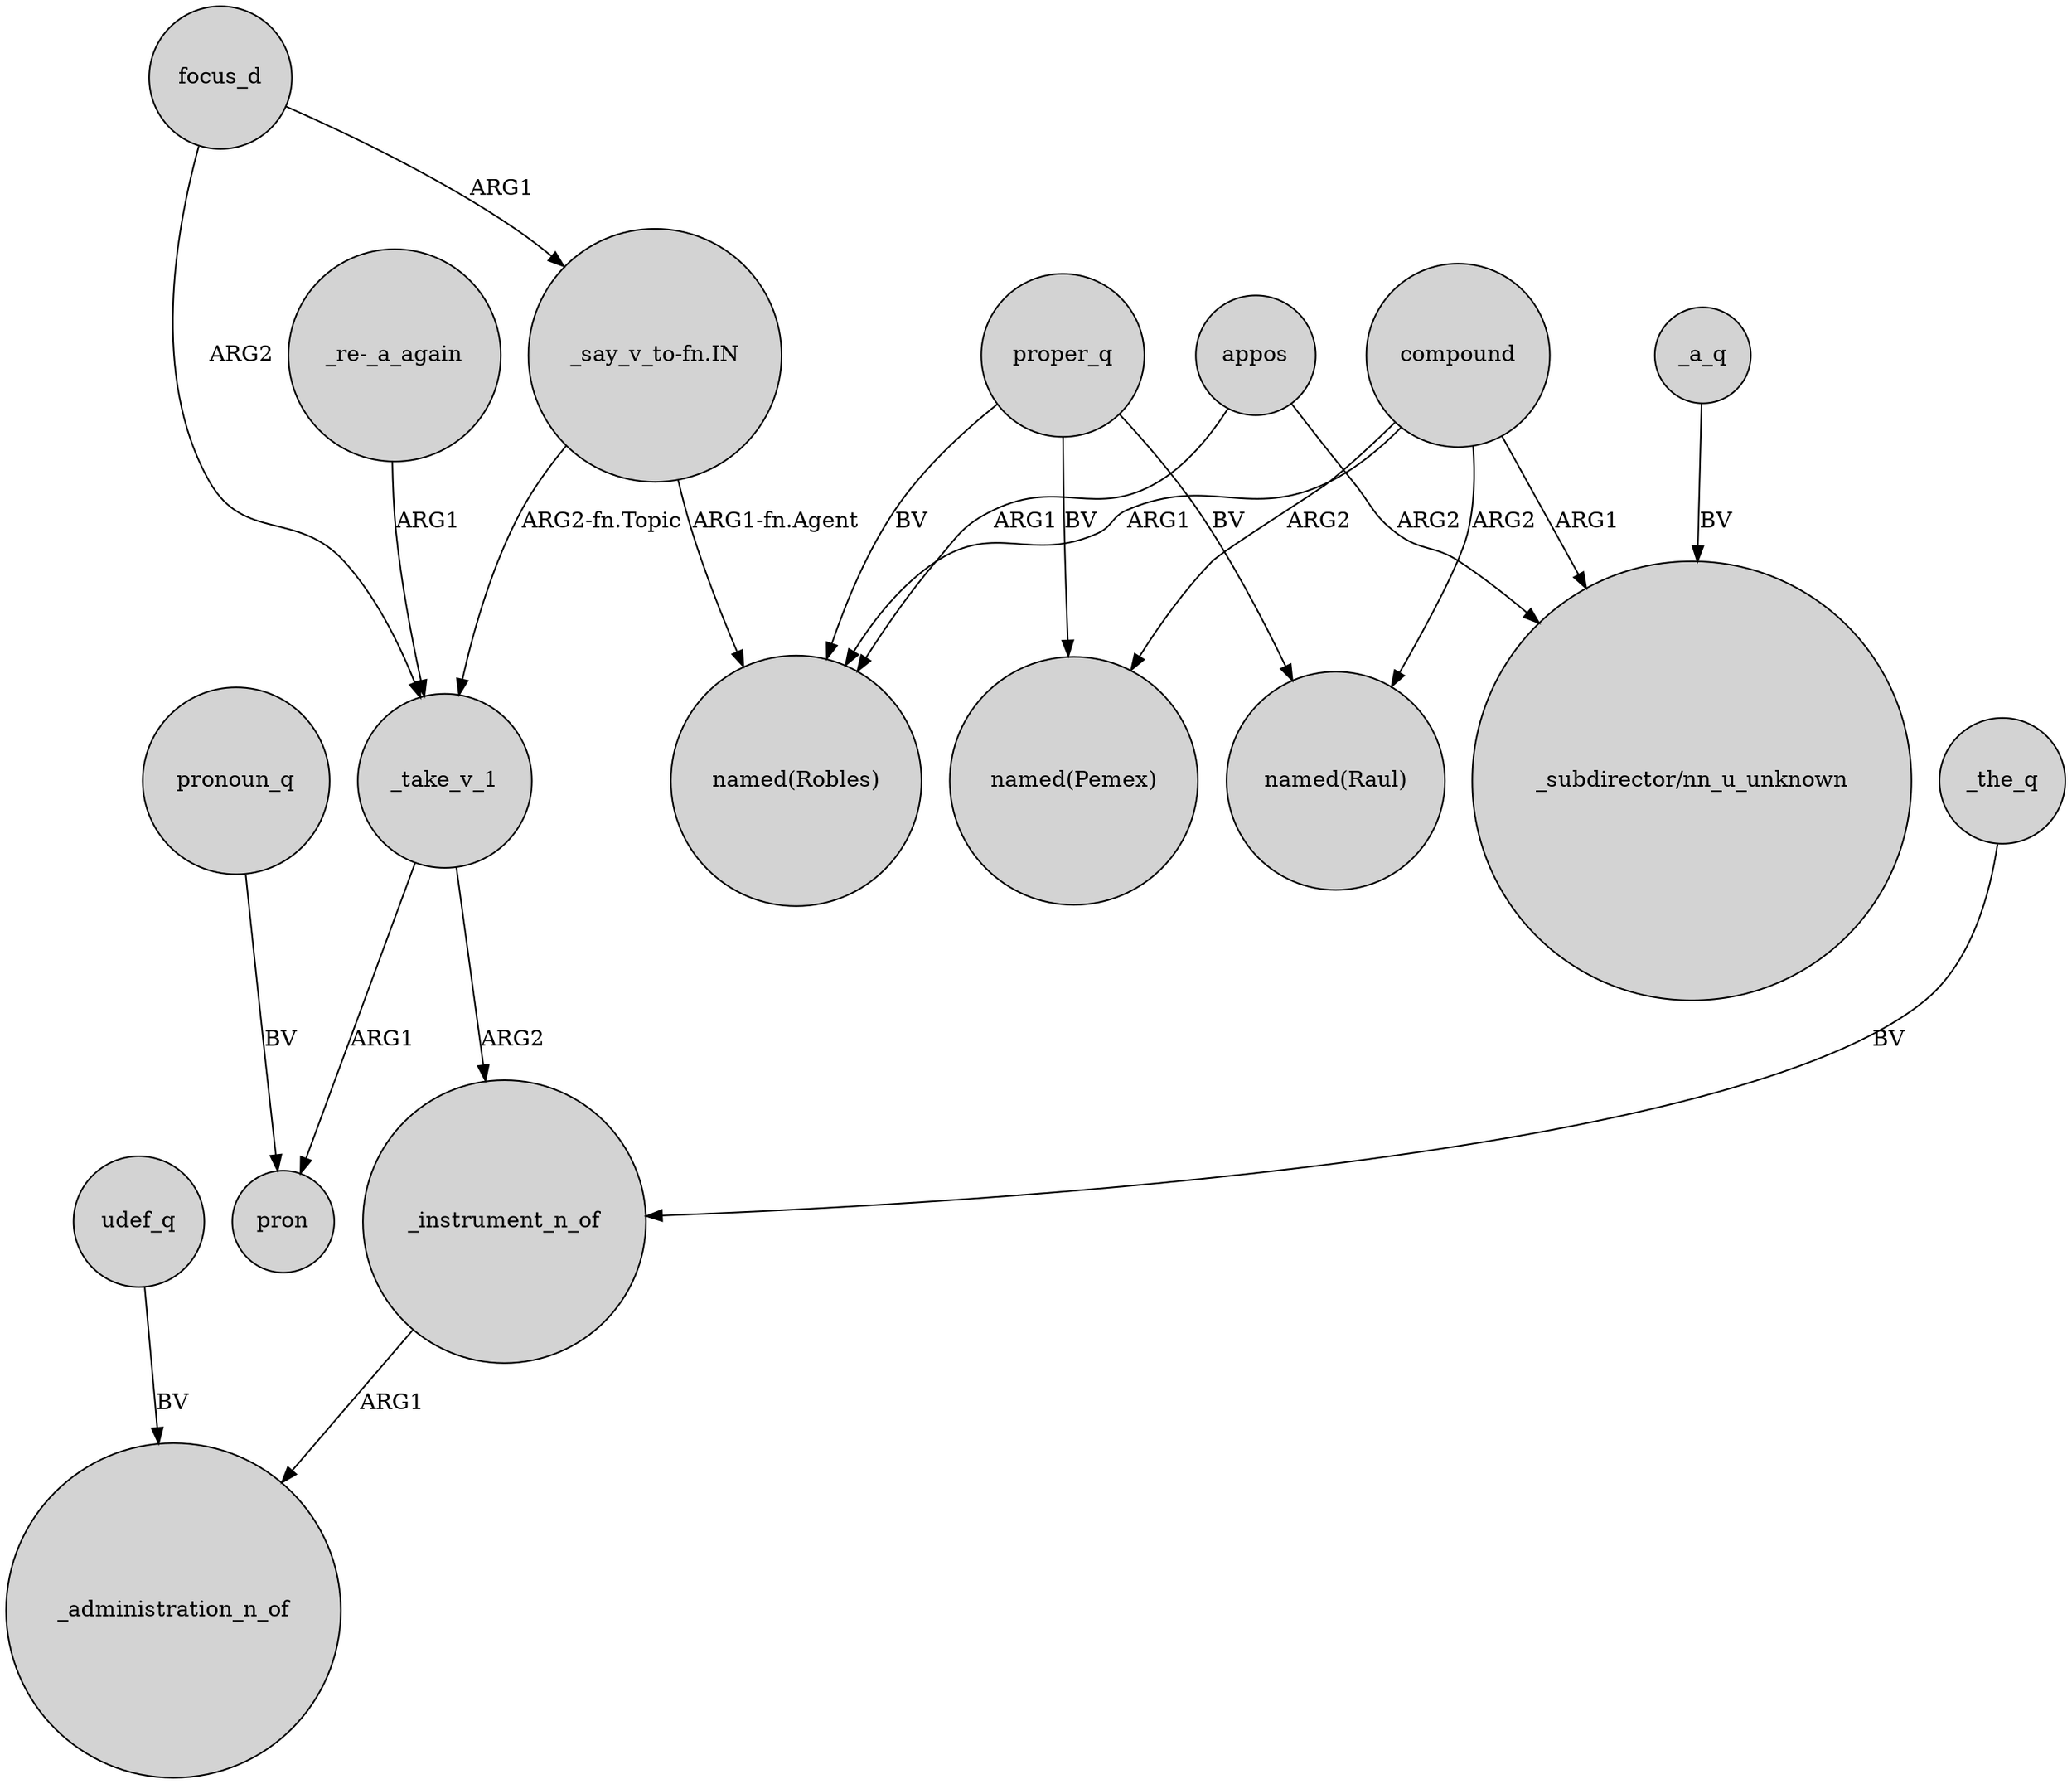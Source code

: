 digraph {
	node [shape=circle style=filled]
	udef_q -> _administration_n_of [label=BV]
	focus_d -> _take_v_1 [label=ARG2]
	compound -> "named(Raul)" [label=ARG2]
	proper_q -> "named(Robles)" [label=BV]
	_a_q -> "_subdirector/nn_u_unknown" [label=BV]
	compound -> "named(Pemex)" [label=ARG2]
	compound -> "named(Robles)" [label=ARG1]
	_the_q -> _instrument_n_of [label=BV]
	_take_v_1 -> pron [label=ARG1]
	proper_q -> "named(Pemex)" [label=BV]
	appos -> "named(Robles)" [label=ARG1]
	"_say_v_to-fn.IN" -> "named(Robles)" [label="ARG1-fn.Agent"]
	pronoun_q -> pron [label=BV]
	_instrument_n_of -> _administration_n_of [label=ARG1]
	"_say_v_to-fn.IN" -> _take_v_1 [label="ARG2-fn.Topic"]
	_take_v_1 -> _instrument_n_of [label=ARG2]
	appos -> "_subdirector/nn_u_unknown" [label=ARG2]
	compound -> "_subdirector/nn_u_unknown" [label=ARG1]
	focus_d -> "_say_v_to-fn.IN" [label=ARG1]
	proper_q -> "named(Raul)" [label=BV]
	"_re-_a_again" -> _take_v_1 [label=ARG1]
}
